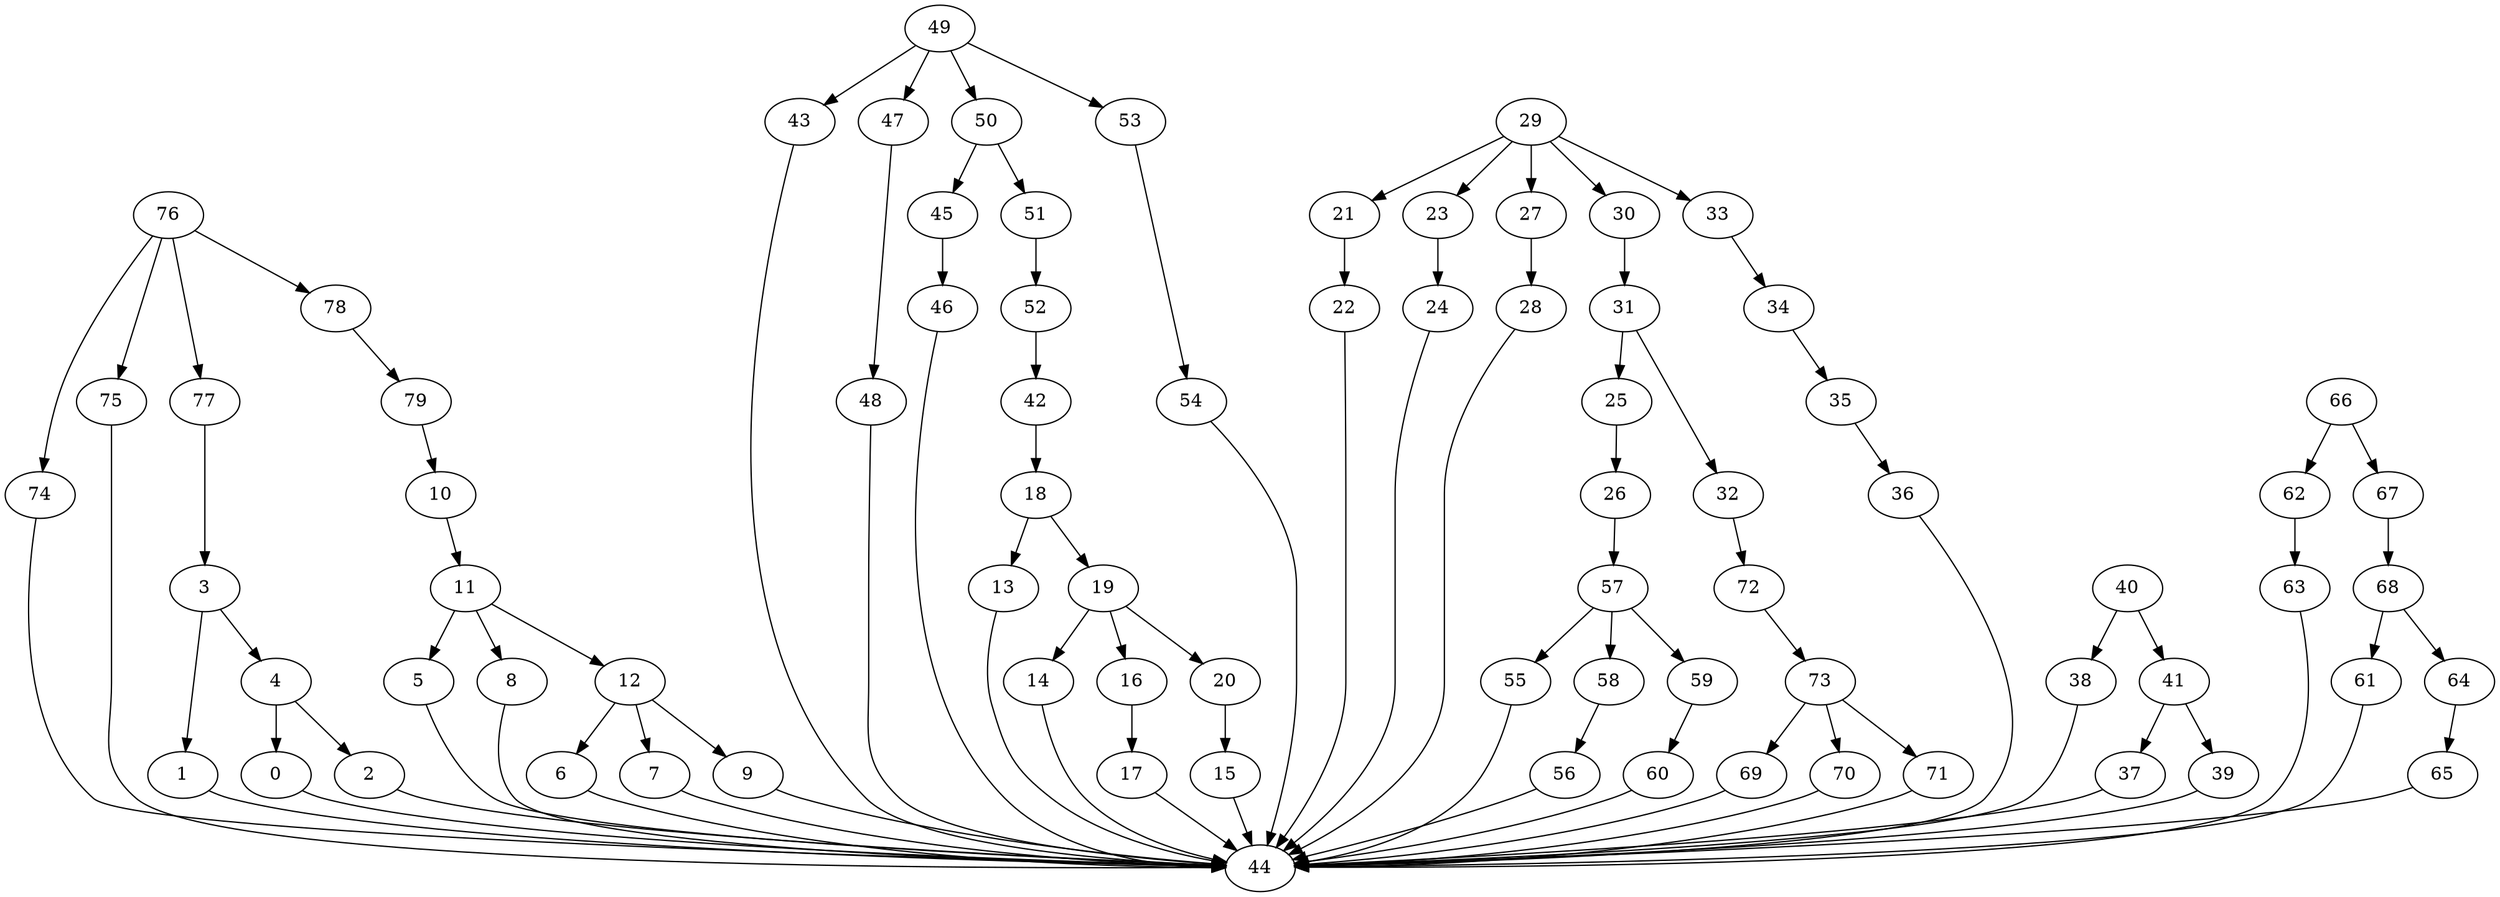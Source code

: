 strict digraph  {
0 [exec=119];
1 [exec=99];
2 [exec=92];
3 [exec=129];
4 [exec=124];
5 [exec=95];
6 [exec=113];
7 [exec=171];
8 [exec=121];
9 [exec=72];
10 [exec=190];
11 [exec=126];
12 [exec=51];
13 [exec=160];
14 [exec=165];
15 [exec=91];
16 [exec=109];
17 [exec=128];
18 [exec=116];
19 [exec=61];
20 [exec=70];
21 [exec=137];
22 [exec=87];
23 [exec=100];
24 [exec=67];
25 [exec=155];
26 [exec=101];
27 [exec=162];
28 [exec=120];
29 [exec=97];
30 [exec=141];
31 [exec=161];
32 [exec=200];
33 [exec=132];
34 [exec=192];
35 [exec=100];
36 [exec=132];
37 [exec=64];
38 [exec=93];
39 [exec=88];
40 [exec=60];
41 [exec=189];
42 [exec=154];
43 [exec=101];
44 [exec=172];
45 [exec=101];
46 [exec=111];
47 [exec=162];
48 [exec=155];
49 [exec=175];
50 [exec=59];
51 [exec=106];
52 [exec=157];
53 [exec=163];
54 [exec=113];
55 [exec=116];
56 [exec=86];
57 [exec=133];
58 [exec=63];
59 [exec=130];
60 [exec=194];
61 [exec=103];
62 [exec=196];
63 [exec=92];
64 [exec=136];
65 [exec=125];
66 [exec=170];
67 [exec=130];
68 [exec=157];
69 [exec=82];
70 [exec=118];
71 [exec=65];
72 [exec=92];
73 [exec=168];
74 [exec=53];
75 [exec=115];
76 [exec=79];
77 [exec=151];
78 [exec=147];
79 [exec=106];
0 -> 44  [comm=9];
1 -> 44  [comm=13];
2 -> 44  [comm=16];
3 -> 4  [comm=15];
3 -> 1  [comm=9];
4 -> 0  [comm=18];
4 -> 2  [comm=7];
5 -> 44  [comm=9];
6 -> 44  [comm=10];
7 -> 44  [comm=14];
8 -> 44  [comm=16];
9 -> 44  [comm=11];
10 -> 11  [comm=16];
11 -> 12  [comm=7];
11 -> 5  [comm=7];
11 -> 8  [comm=17];
12 -> 6  [comm=10];
12 -> 7  [comm=15];
12 -> 9  [comm=16];
13 -> 44  [comm=15];
14 -> 44  [comm=10];
15 -> 44  [comm=14];
16 -> 17  [comm=5];
17 -> 44  [comm=5];
18 -> 19  [comm=7];
18 -> 13  [comm=16];
19 -> 20  [comm=8];
19 -> 14  [comm=10];
19 -> 16  [comm=10];
20 -> 15  [comm=20];
21 -> 22  [comm=7];
22 -> 44  [comm=8];
23 -> 24  [comm=10];
24 -> 44  [comm=20];
25 -> 26  [comm=12];
26 -> 57  [comm=14];
27 -> 28  [comm=17];
28 -> 44  [comm=12];
29 -> 30  [comm=20];
29 -> 21  [comm=12];
29 -> 23  [comm=14];
29 -> 27  [comm=16];
29 -> 33  [comm=12];
30 -> 31  [comm=15];
31 -> 32  [comm=19];
31 -> 25  [comm=17];
32 -> 72  [comm=17];
33 -> 34  [comm=15];
34 -> 35  [comm=14];
35 -> 36  [comm=19];
36 -> 44  [comm=18];
37 -> 44  [comm=5];
38 -> 44  [comm=13];
39 -> 44  [comm=10];
40 -> 41  [comm=19];
40 -> 38  [comm=16];
41 -> 37  [comm=17];
41 -> 39  [comm=17];
42 -> 18  [comm=5];
43 -> 44  [comm=9];
45 -> 46  [comm=7];
46 -> 44  [comm=19];
47 -> 48  [comm=16];
48 -> 44  [comm=14];
49 -> 50  [comm=7];
49 -> 43  [comm=13];
49 -> 47  [comm=20];
49 -> 53  [comm=12];
50 -> 51  [comm=20];
50 -> 45  [comm=7];
51 -> 52  [comm=9];
52 -> 42  [comm=12];
53 -> 54  [comm=7];
54 -> 44  [comm=14];
55 -> 44  [comm=9];
56 -> 44  [comm=6];
57 -> 58  [comm=10];
57 -> 55  [comm=17];
57 -> 59  [comm=13];
58 -> 56  [comm=5];
59 -> 60  [comm=12];
60 -> 44  [comm=10];
61 -> 44  [comm=8];
62 -> 63  [comm=11];
63 -> 44  [comm=6];
64 -> 65  [comm=15];
65 -> 44  [comm=7];
66 -> 67  [comm=8];
66 -> 62  [comm=13];
67 -> 68  [comm=6];
68 -> 61  [comm=14];
68 -> 64  [comm=10];
69 -> 44  [comm=9];
70 -> 44  [comm=18];
71 -> 44  [comm=9];
72 -> 73  [comm=7];
73 -> 69  [comm=16];
73 -> 70  [comm=5];
73 -> 71  [comm=9];
74 -> 44  [comm=18];
75 -> 44  [comm=9];
76 -> 77  [comm=11];
76 -> 74  [comm=14];
76 -> 75  [comm=20];
76 -> 78  [comm=7];
77 -> 3  [comm=17];
78 -> 79  [comm=10];
79 -> 10  [comm=10];
}

